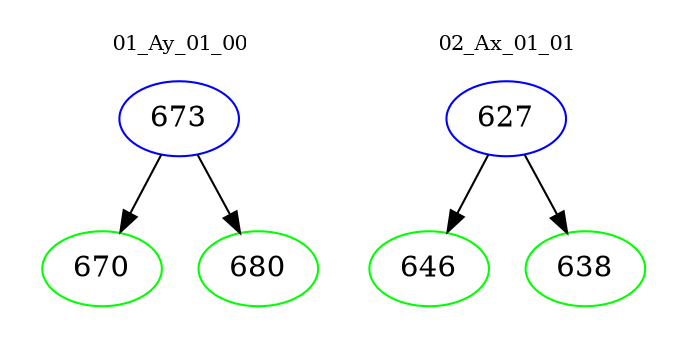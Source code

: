 digraph{
subgraph cluster_0 {
color = white
label = "01_Ay_01_00";
fontsize=10;
T0_673 [label="673", color="blue"]
T0_673 -> T0_670 [color="black"]
T0_670 [label="670", color="green"]
T0_673 -> T0_680 [color="black"]
T0_680 [label="680", color="green"]
}
subgraph cluster_1 {
color = white
label = "02_Ax_01_01";
fontsize=10;
T1_627 [label="627", color="blue"]
T1_627 -> T1_646 [color="black"]
T1_646 [label="646", color="green"]
T1_627 -> T1_638 [color="black"]
T1_638 [label="638", color="green"]
}
}
